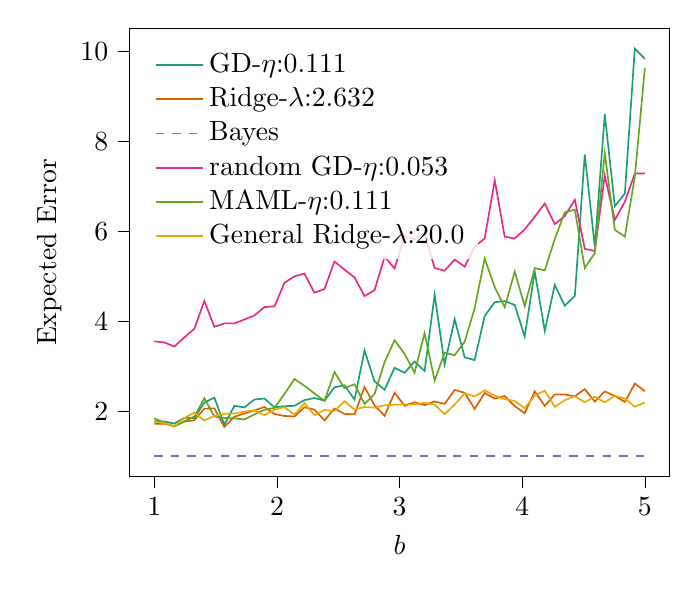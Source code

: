 % This file was created with tikzplotlib v0.10.1.
\begin{tikzpicture}

\definecolor{chocolate217952}{RGB}{217,95,2}
\definecolor{darkcyan27158119}{RGB}{27,158,119}
\definecolor{darkgray176}{RGB}{176,176,176}
\definecolor{deeppink23141138}{RGB}{231,41,138}
\definecolor{lightslategray117112179}{RGB}{117,112,179}
\definecolor{olivedrab10216630}{RGB}{102,166,30}
\definecolor{orange2301712}{RGB}{230,171,2}

\begin{axis}[
legend cell align={left},
legend style={
  fill opacity=0.8,
  draw opacity=1,
  text opacity=1,
  at={(0.03,0.97)},
  anchor=north west,
  draw=none
},
tick align=outside,
tick pos=left,
x grid style={darkgray176},
xlabel={\(\displaystyle b\)},
xmin=0.8, xmax=5.2,
xtick style={color=black},
y grid style={darkgray176},
ylabel={Expected Error},
ymin=0.547, ymax=10.51,
ytick style={color=black}
]
\addplot [semithick, darkcyan27158119]
table {%
1 1.777
1.082 1.77
1.163 1.725
1.245 1.851
1.327 1.847
1.408 2.191
1.49 2.3
1.571 1.696
1.653 2.118
1.735 2.084
1.816 2.257
1.898 2.281
1.98 2.085
2.061 2.111
2.143 2.118
2.224 2.245
2.306 2.292
2.388 2.233
2.469 2.53
2.551 2.574
2.633 2.257
2.714 3.35
2.796 2.661
2.878 2.475
2.959 2.965
3.041 2.853
3.122 3.103
3.204 2.892
3.286 4.588
3.367 3.037
3.449 4.042
3.531 3.194
3.612 3.135
3.694 4.116
3.776 4.422
3.857 4.446
3.939 4.359
4.02 3.659
4.102 5.103
4.184 3.783
4.265 4.804
4.347 4.343
4.429 4.561
4.51 7.706
4.592 5.651
4.673 8.597
4.755 6.554
4.837 6.838
4.918 10.057
5 9.83
};
\addlegendentry{GD-$\eta$:0.111}
\addplot [semithick, chocolate217952]
table {%
1 1.719
1.082 1.721
1.163 1.668
1.245 1.766
1.327 1.798
1.408 2.055
1.49 2.062
1.571 1.649
1.653 1.876
1.735 1.948
1.816 2.015
1.898 2.093
1.98 1.938
2.061 1.893
2.143 1.881
2.224 2.087
2.306 2.033
2.388 1.795
2.469 2.058
2.551 1.94
2.633 1.928
2.714 2.537
2.796 2.127
2.878 1.898
2.959 2.408
3.041 2.119
3.122 2.196
3.204 2.136
3.286 2.217
3.367 2.162
3.449 2.471
3.531 2.408
3.612 2.049
3.694 2.403
3.776 2.278
3.857 2.336
3.939 2.111
4.02 1.954
4.102 2.438
4.184 2.116
4.265 2.37
4.347 2.371
4.429 2.328
4.51 2.49
4.592 2.212
4.673 2.437
4.755 2.339
4.837 2.204
4.918 2.613
5 2.443
};
\addlegendentry{Ridge-$\lambda$:2.632}
\addplot [semithick, lightslategray117112179, dashed]
table {%
1 1.0
1.082 1.0
1.163 1.0
1.245 1.0
1.327 1.0
1.408 1.0
1.49 1.0
1.571 1.0
1.653 1.0
1.735 1.0
1.816 1.0
1.898 1.0
1.98 1.0
2.061 1.0
2.143 1.0
2.224 1.0
2.306 1.0
2.388 1.0
2.469 1.0
2.551 1.0
2.633 1.0
2.714 1.0
2.796 1.0
2.878 1.0
2.959 1.0
3.041 1.0
3.122 1.0
3.204 1.0
3.286 1.0
3.367 1.0
3.449 1.0
3.531 1.0
3.612 1.0
3.694 1.0
3.776 1.0
3.857 1.0
3.939 1.0
4.02 1.0
4.102 1.0
4.184 1.0
4.265 1.0
4.347 1.0
4.429 1.0
4.51 1.0
4.592 1.0
4.673 1.0
4.755 1.0
4.837 1.0
4.918 1.0
5 1.0
};
\addlegendentry{Bayes}
\addplot [semithick, deeppink23141138]
table {%
1 3.551
1.082 3.527
1.163 3.436
1.245 3.637
1.327 3.833
1.408 4.449
1.49 3.874
1.571 3.95
1.653 3.95
1.735 4.037
1.816 4.126
1.898 4.313
1.98 4.328
2.061 4.852
2.143 4.997
2.224 5.058
2.306 4.631
2.388 4.715
2.469 5.325
2.551 5.144
2.633 4.971
2.714 4.557
2.796 4.689
2.878 5.43
2.959 5.172
3.041 5.888
3.122 5.821
3.204 5.945
3.286 5.179
3.367 5.121
3.449 5.368
3.531 5.212
3.612 5.657
3.694 5.838
3.776 7.13
3.857 5.879
3.939 5.836
4.02 6.04
4.102 6.32
4.184 6.615
4.265 6.155
4.347 6.335
4.429 6.696
4.51 5.608
4.592 5.559
4.673 7.237
4.755 6.249
4.837 6.658
4.918 7.28
5 7.284
};
\addlegendentry{random GD-$\eta$:0.053}
\addplot [semithick, olivedrab10216630]
table {%
1 1.839
1.082 1.744
1.163 1.659
1.245 1.773
1.327 1.881
1.408 2.288
1.49 1.881
1.571 1.849
1.653 1.842
1.735 1.814
1.816 1.928
1.898 2.03
1.98 2.07
2.061 2.381
2.143 2.714
2.224 2.564
2.306 2.392
2.388 2.229
2.469 2.87
2.551 2.51
2.633 2.598
2.714 2.157
2.796 2.381
2.878 3.09
2.959 3.575
3.041 3.273
3.122 2.856
3.204 3.734
3.286 2.68
3.367 3.301
3.449 3.242
3.531 3.545
3.612 4.285
3.694 5.393
3.776 4.755
3.857 4.309
3.939 5.103
4.02 4.335
4.102 5.178
4.184 5.129
4.265 5.822
4.347 6.419
4.429 6.478
4.51 5.181
4.592 5.514
4.673 7.736
4.755 6.03
4.837 5.879
4.918 7.204
5 9.629
};
\addlegendentry{MAML-$\eta$:0.111}
\addplot [semithick, orange2301712]
table {%
1 1.766
1.082 1.735
1.163 1.663
1.245 1.848
1.327 1.968
1.408 1.793
1.49 1.894
1.571 1.942
1.653 1.947
1.735 1.991
1.816 2.018
1.898 1.912
1.98 2.032
2.061 2.09
2.143 1.919
2.224 2.18
2.306 1.912
2.388 2.024
2.469 2.002
2.551 2.219
2.633 2.034
2.714 2.092
2.796 2.077
2.878 2.132
2.959 2.141
3.041 2.149
3.122 2.146
3.204 2.185
3.286 2.144
3.367 1.933
3.449 2.147
3.531 2.393
3.612 2.326
3.694 2.464
3.776 2.341
3.857 2.27
3.939 2.226
4.02 2.066
4.102 2.345
4.184 2.457
4.265 2.099
4.347 2.242
4.429 2.332
4.51 2.2
4.592 2.323
4.673 2.196
4.755 2.341
4.837 2.278
4.918 2.097
5 2.194
};
\addlegendentry{General Ridge-$\lambda$:20.0}
\end{axis}

\end{tikzpicture}
